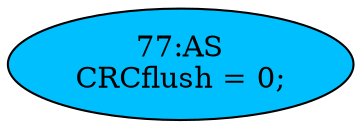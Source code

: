 strict digraph "" {
	node [label="\N"];
	"77:AS"	 [ast="<pyverilog.vparser.ast.Assign object at 0x7f9d4b7f5c50>",
		def_var="['CRCflush']",
		fillcolor=deepskyblue,
		label="77:AS
CRCflush = 0;",
		statements="[]",
		style=filled,
		typ=Assign,
		use_var="[]"];
}
